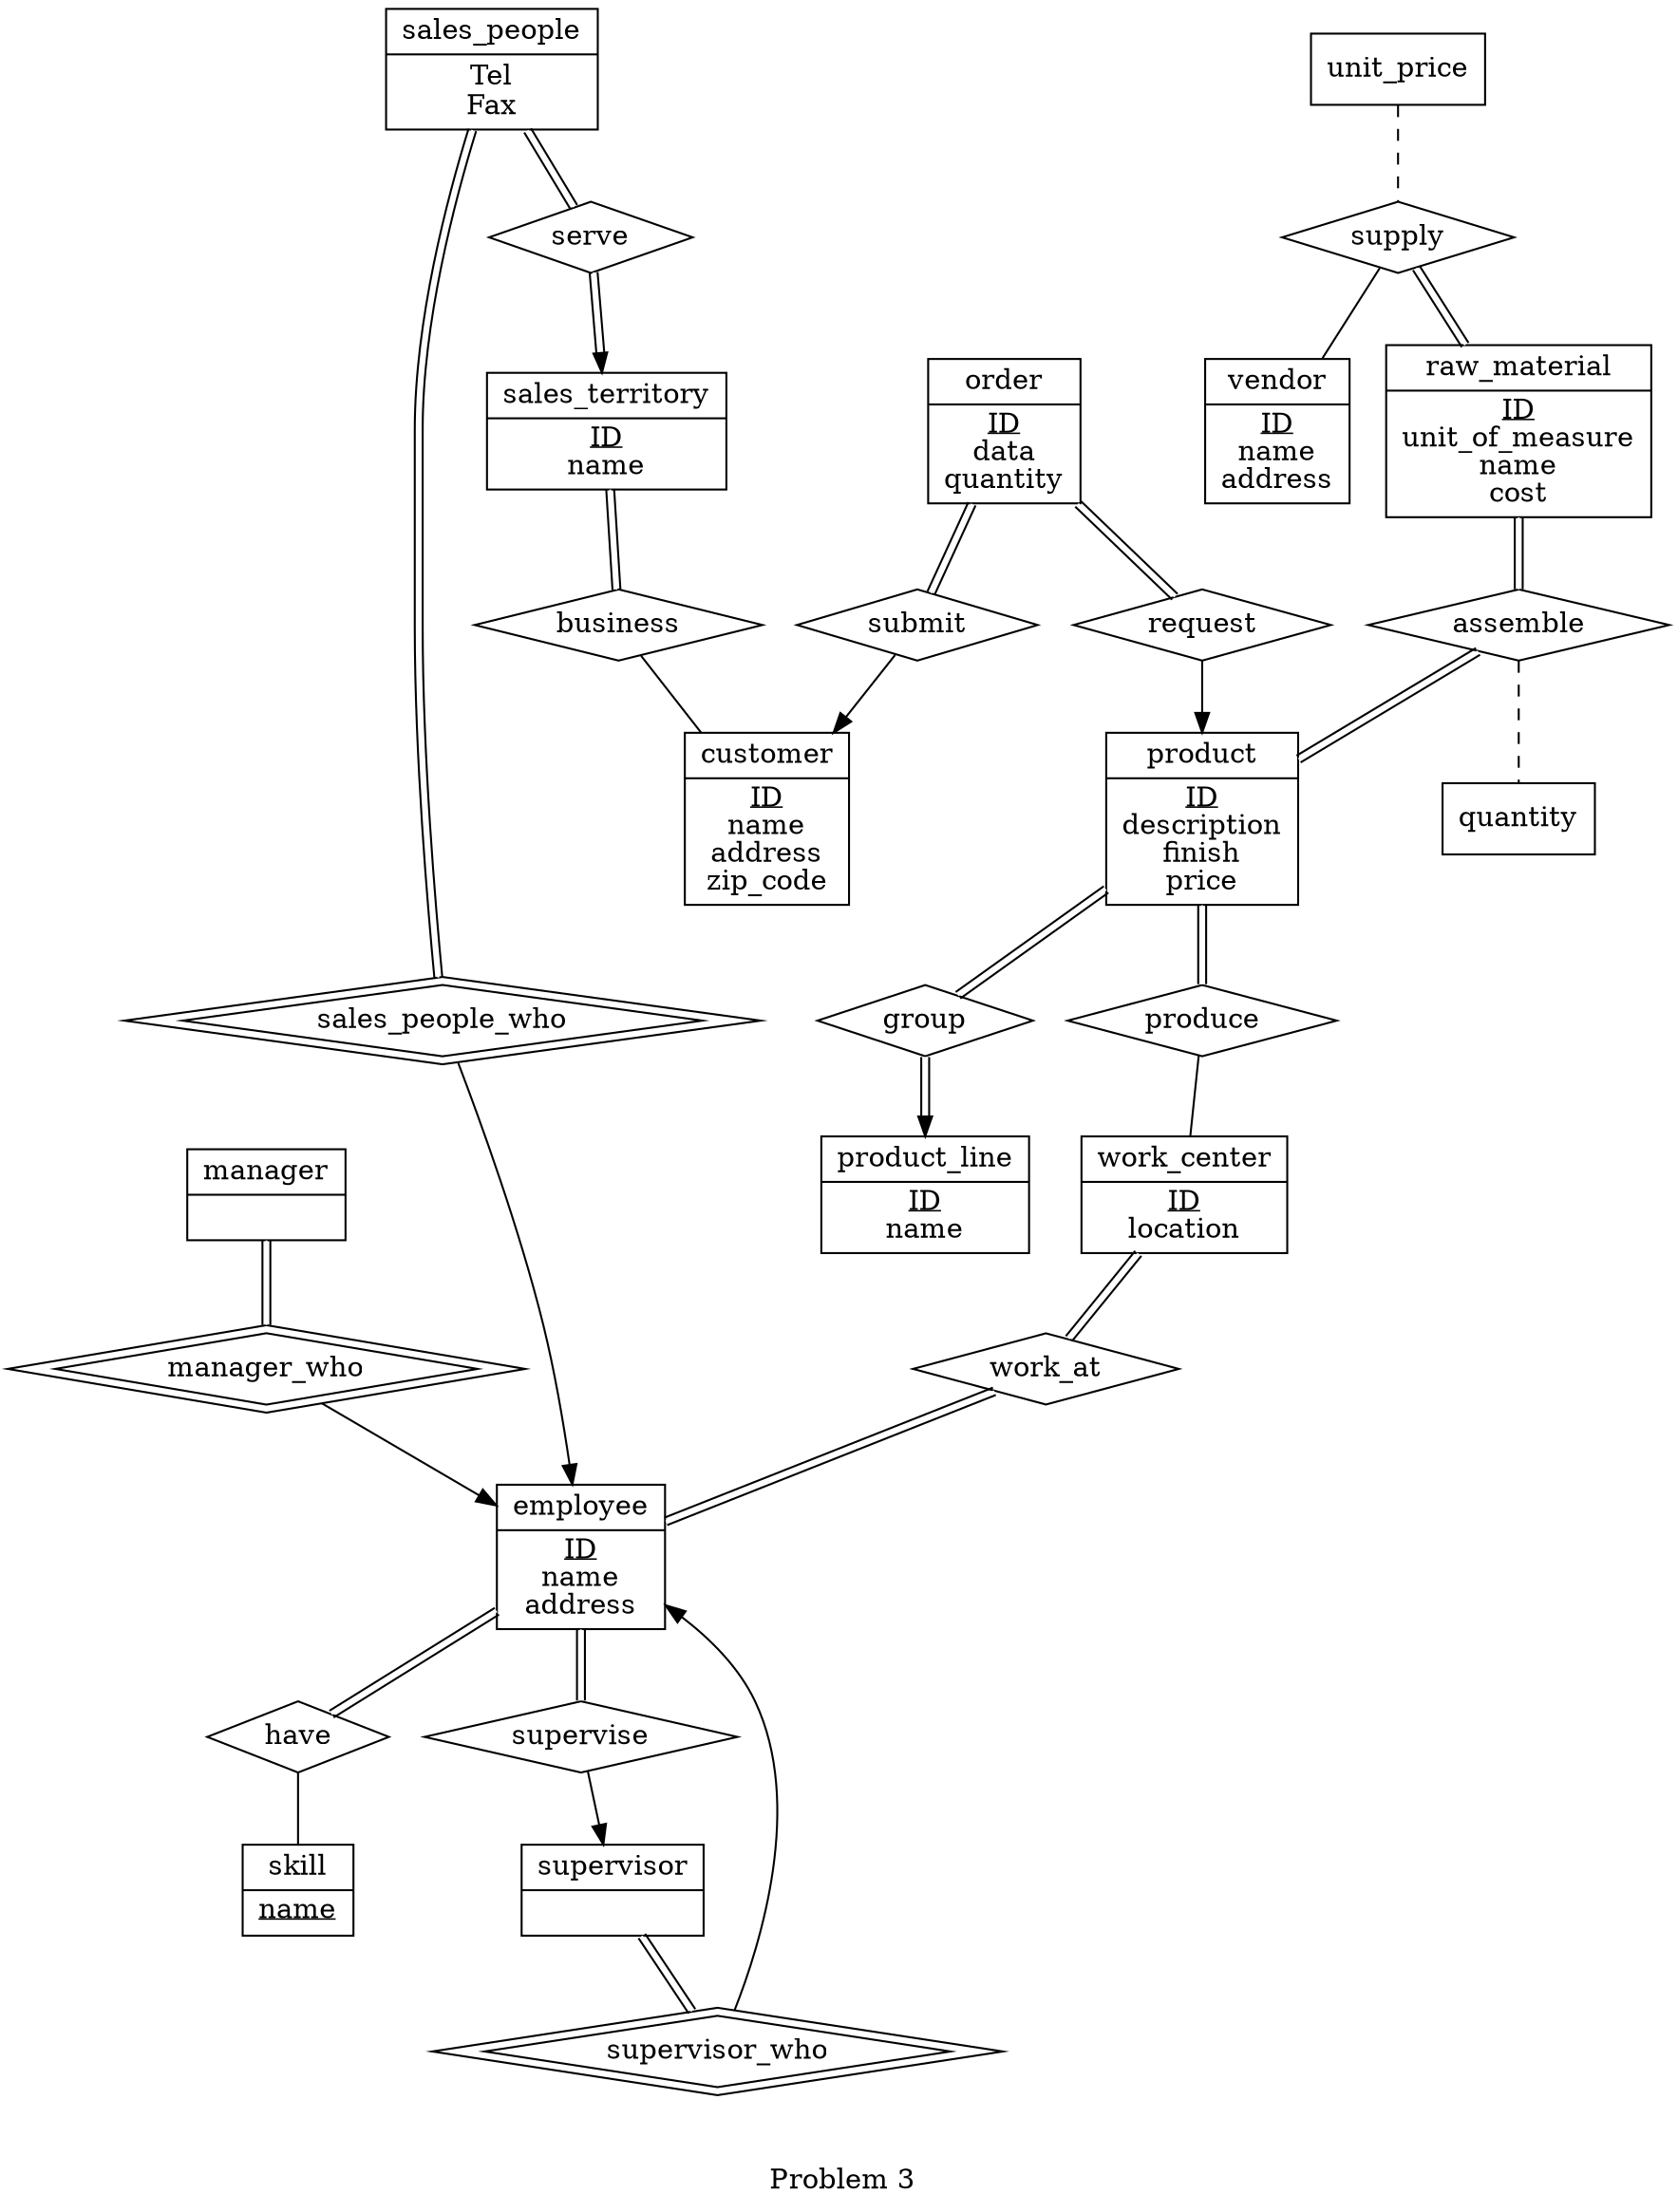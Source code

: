 graph {
    label="\n\n Problem 3"
 
	{ node[shape="record"]
	raw_material 
	[label=<{raw_material|<u>ID</u><br/>unit_of_measure<br/>name<br/>cost<br/>}>]
	vendor 
	[label=<{vendor|<u>ID</u><br/>name<br/>address<br/>}>]
	sales_territory  
	[label=<{sales_territory|<u>ID</u><br/>name<br/>}>]
	sales_people 
	[label=<{sales_people|Tel<br/>Fax<br/>}>]
	product 
	[label=<{product|<u>ID</u><br/>description<br/>finish<br/>price<br/>}>]
	customer  
	[label=<{customer|<u>ID</u><br/>name<br/>address<br/>zip_code<br/>}>]
	product_line  
	[label=<{product_line|<u>ID</u><br/>name<br/>}>]
	order  
	[label=<{order|<u>ID</u><br/>data<br/>quantity<br/>}>]
	work_center  
	[label=<{work_center|<u>ID</u><br/>location<br/>}>]
	employee  
	[label=<{employee|<u>ID</u><br/>name<br/>address<br/>}>]
	manager  
	[label=<{manager|}>]
	supervisor  
	[label=<{supervisor|}>]
	skill  
	[label=<{skill|<u>name</u>}>]
	}
    { node[shape="diamond"]
	supply
	serve
	business
	assemble
	produce
	group
	request
	submit
	work_at
	have	
	supervise
	}
    { node[shape="diamond", peripheries=2]
	is_0 [label="manager_who"]
	is_1 [label="supervisor_who"]
	is_2 [label="sales_people_who"]
	}
    { node[shape="box"]
	unit_price
	quantity
	}
 
	{ edge[dir=none]
	supply -- vendor
	business -- customer
	produce -- work_center
	have -- skill
	}
	{ edge[dir=forward]
	request -- product
	is_0 -- employee
	is_1 -- employee
	is_2 -- employee
	supervise -- supervisor
	submit -- customer 
	}
	{ edge[dir=forward, color="black:white:black"]
	serve -- sales_territory
	group -- product_line
	}
	{ edge[color="black:white:black"]
	supply -- raw_material
	raw_material -- assemble
	assemble -- product
	sales_people -- serve
	sales_territory -- business
	product -- produce
	product -- group 
	order -- request
	order -- submit
	work_center -- work_at
	work_at -- employee
	manager -- is_0
	supervisor -- is_1
	sales_people -- is_2
	employee -- have
	employee -- supervise
	}
	{ edge[style="dashed"]
	unit_price -- supply
	assemble -- quantity
	}
	{ edge[]
	}
	{ edge[style=invis]
	}
}
